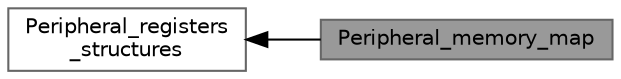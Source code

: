 digraph "Peripheral_memory_map"
{
 // LATEX_PDF_SIZE
  bgcolor="transparent";
  edge [fontname=Helvetica,fontsize=10,labelfontname=Helvetica,labelfontsize=10];
  node [fontname=Helvetica,fontsize=10,shape=box,height=0.2,width=0.4];
  rankdir=LR;
  Node1 [id="Node000001",label="Peripheral_memory_map",height=0.2,width=0.4,color="gray40", fillcolor="grey60", style="filled", fontcolor="black",tooltip=" "];
  Node2 [id="Node000002",label="Peripheral_registers\l_structures",height=0.2,width=0.4,color="grey40", fillcolor="white", style="filled",URL="$group___peripheral__registers__structures.html",tooltip=" "];
  Node2->Node1 [shape=plaintext, dir="back", style="solid"];
}
